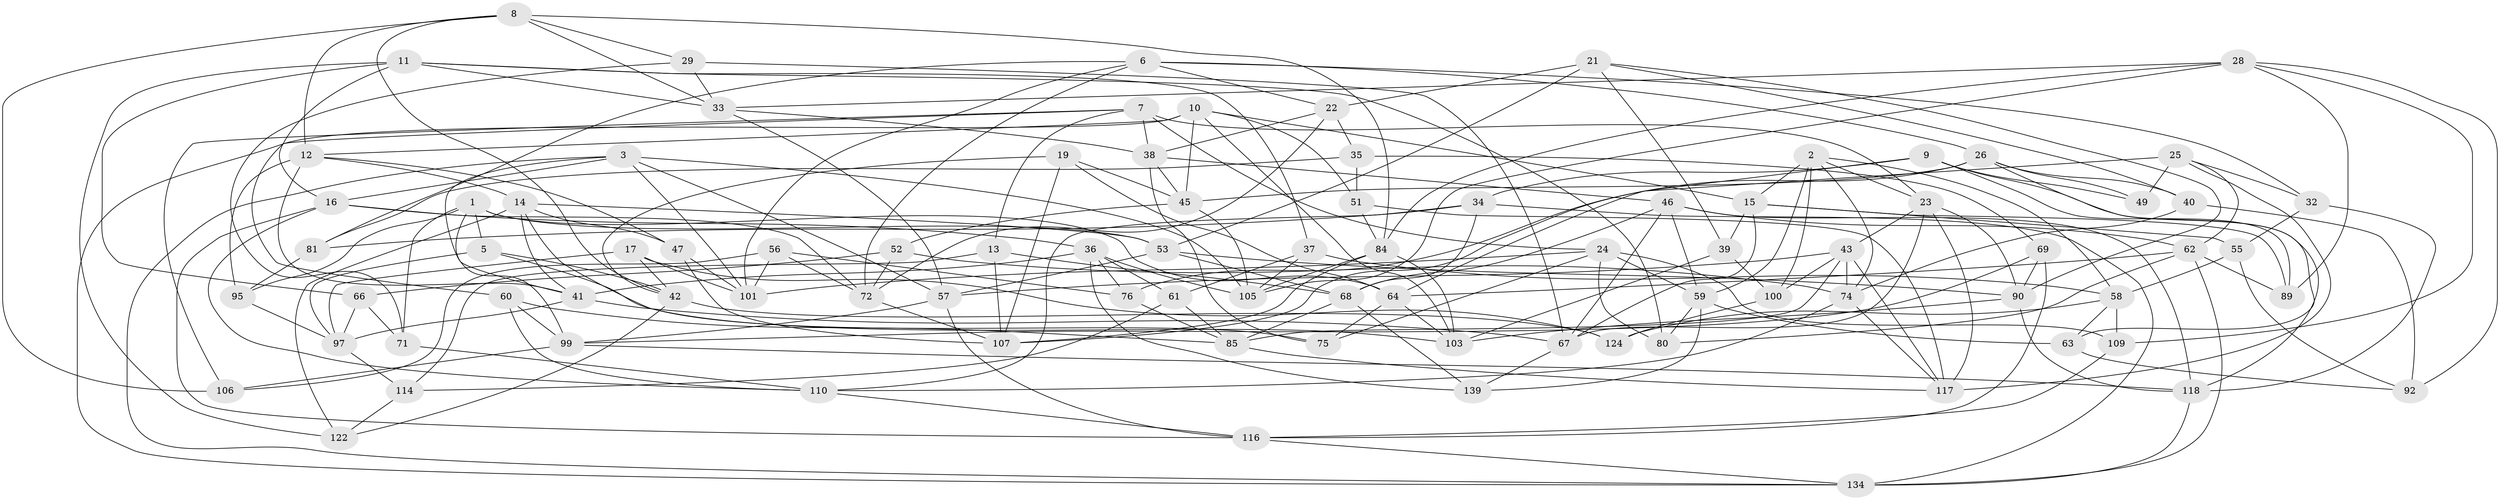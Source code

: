 // original degree distribution, {4: 1.0}
// Generated by graph-tools (version 1.1) at 2025/11/02/27/25 16:11:46]
// undirected, 89 vertices, 228 edges
graph export_dot {
graph [start="1"]
  node [color=gray90,style=filled];
  1 [super="+4"];
  2 [super="+132"];
  3 [super="+87"];
  5;
  6 [super="+108"];
  7 [super="+31"];
  8 [super="+127"];
  9 [super="+98"];
  10 [super="+20"];
  11 [super="+27"];
  12 [super="+86"];
  13;
  14 [super="+18"];
  15 [super="+44"];
  16 [super="+50"];
  17;
  19;
  21 [super="+119"];
  22 [super="+48"];
  23 [super="+93"];
  24 [super="+65"];
  25 [super="+142"];
  26 [super="+133"];
  28 [super="+30"];
  29;
  32;
  33 [super="+130"];
  34 [super="+115"];
  35;
  36 [super="+141"];
  37;
  38 [super="+77"];
  39;
  40;
  41 [super="+111"];
  42 [super="+94"];
  43 [super="+79"];
  45 [super="+54"];
  46 [super="+73"];
  47;
  49;
  51;
  52;
  53 [super="+82"];
  55;
  56;
  57 [super="+70"];
  58 [super="+140"];
  59 [super="+138"];
  60;
  61;
  62 [super="+78"];
  63;
  64 [super="+83"];
  66;
  67 [super="+96"];
  68 [super="+91"];
  69;
  71;
  72 [super="+102"];
  74 [super="+88"];
  75;
  76;
  80;
  81;
  84 [super="+113"];
  85 [super="+131"];
  89;
  90 [super="+121"];
  92;
  95;
  97 [super="+104"];
  99 [super="+137"];
  100;
  101 [super="+112"];
  103 [super="+126"];
  105 [super="+128"];
  106;
  107 [super="+129"];
  109;
  110 [super="+123"];
  114;
  116 [super="+135"];
  117 [super="+120"];
  118 [super="+125"];
  122;
  124;
  134 [super="+136"];
  139;
  1 -- 53;
  1 -- 95;
  1 -- 5;
  1 -- 71;
  1 -- 99;
  1 -- 64;
  2 -- 58;
  2 -- 74;
  2 -- 59;
  2 -- 100;
  2 -- 23;
  2 -- 15;
  3 -- 134;
  3 -- 57;
  3 -- 105;
  3 -- 16;
  3 -- 101;
  3 -- 41;
  5 -- 103;
  5 -- 97;
  5 -- 42;
  6 -- 22;
  6 -- 101;
  6 -- 72;
  6 -- 32;
  6 -- 81;
  6 -- 26;
  7 -- 13;
  7 -- 24;
  7 -- 106;
  7 -- 60;
  7 -- 23;
  7 -- 38;
  8 -- 33;
  8 -- 42;
  8 -- 29;
  8 -- 106;
  8 -- 84;
  8 -- 12;
  9 -- 118;
  9 -- 49;
  9 -- 34 [weight=2];
  9 -- 89;
  9 -- 64;
  10 -- 12;
  10 -- 45;
  10 -- 51;
  10 -- 103;
  10 -- 15;
  10 -- 134;
  11 -- 37;
  11 -- 122;
  11 -- 16;
  11 -- 80;
  11 -- 66;
  11 -- 33;
  12 -- 47;
  12 -- 14;
  12 -- 41;
  12 -- 95;
  13 -- 68;
  13 -- 114;
  13 -- 107;
  14 -- 41;
  14 -- 122;
  14 -- 47;
  14 -- 75;
  14 -- 53;
  15 -- 89;
  15 -- 67;
  15 -- 55;
  15 -- 39;
  16 -- 72;
  16 -- 36;
  16 -- 116;
  16 -- 110;
  17 -- 124;
  17 -- 42;
  17 -- 97;
  17 -- 101;
  19 -- 45;
  19 -- 64;
  19 -- 42;
  19 -- 107;
  21 -- 22 [weight=2];
  21 -- 39;
  21 -- 40;
  21 -- 90;
  21 -- 53;
  22 -- 72;
  22 -- 38;
  22 -- 35;
  23 -- 43;
  23 -- 67;
  23 -- 117;
  23 -- 90;
  24 -- 101;
  24 -- 75;
  24 -- 80;
  24 -- 59;
  24 -- 109;
  25 -- 49 [weight=2];
  25 -- 32;
  25 -- 117;
  25 -- 107;
  25 -- 62;
  26 -- 63;
  26 -- 49;
  26 -- 45;
  26 -- 40;
  26 -- 76;
  28 -- 92;
  28 -- 89;
  28 -- 33;
  28 -- 109;
  28 -- 84;
  28 -- 105;
  29 -- 71;
  29 -- 67;
  29 -- 33;
  32 -- 55;
  32 -- 118;
  33 -- 38;
  33 -- 57;
  34 -- 134;
  34 -- 81;
  34 -- 68;
  34 -- 110;
  35 -- 69;
  35 -- 51;
  35 -- 81;
  36 -- 76;
  36 -- 41;
  36 -- 139;
  36 -- 61;
  36 -- 105;
  37 -- 61;
  37 -- 105;
  37 -- 58;
  38 -- 75;
  38 -- 46;
  38 -- 45;
  39 -- 100;
  39 -- 103;
  40 -- 92;
  40 -- 74;
  41 -- 97;
  41 -- 67;
  42 -- 122;
  42 -- 124;
  43 -- 85;
  43 -- 74;
  43 -- 57;
  43 -- 100;
  43 -- 117;
  45 -- 52;
  45 -- 105;
  46 -- 62;
  46 -- 67;
  46 -- 59;
  46 -- 68;
  46 -- 118;
  47 -- 101;
  47 -- 107;
  51 -- 117;
  51 -- 84;
  52 -- 66;
  52 -- 72;
  52 -- 74;
  53 -- 57;
  53 -- 90;
  53 -- 68;
  55 -- 92;
  55 -- 58;
  56 -- 76;
  56 -- 106;
  56 -- 72;
  56 -- 101;
  57 -- 116;
  57 -- 99;
  58 -- 63;
  58 -- 124;
  58 -- 109;
  59 -- 80;
  59 -- 139;
  59 -- 63;
  60 -- 99;
  60 -- 85;
  60 -- 110;
  61 -- 114;
  61 -- 85;
  62 -- 89;
  62 -- 64;
  62 -- 80;
  62 -- 134;
  63 -- 92;
  64 -- 75;
  64 -- 103;
  66 -- 71;
  66 -- 97;
  67 -- 139;
  68 -- 139;
  68 -- 85;
  69 -- 99;
  69 -- 90;
  69 -- 116;
  71 -- 110;
  72 -- 107;
  74 -- 110;
  74 -- 117;
  76 -- 85;
  81 -- 95;
  84 -- 107;
  84 -- 103;
  84 -- 105;
  85 -- 117;
  90 -- 118;
  90 -- 103;
  95 -- 97;
  97 -- 114;
  99 -- 118;
  99 -- 106;
  100 -- 124;
  109 -- 116;
  110 -- 116;
  114 -- 122;
  116 -- 134;
  118 -- 134;
}
